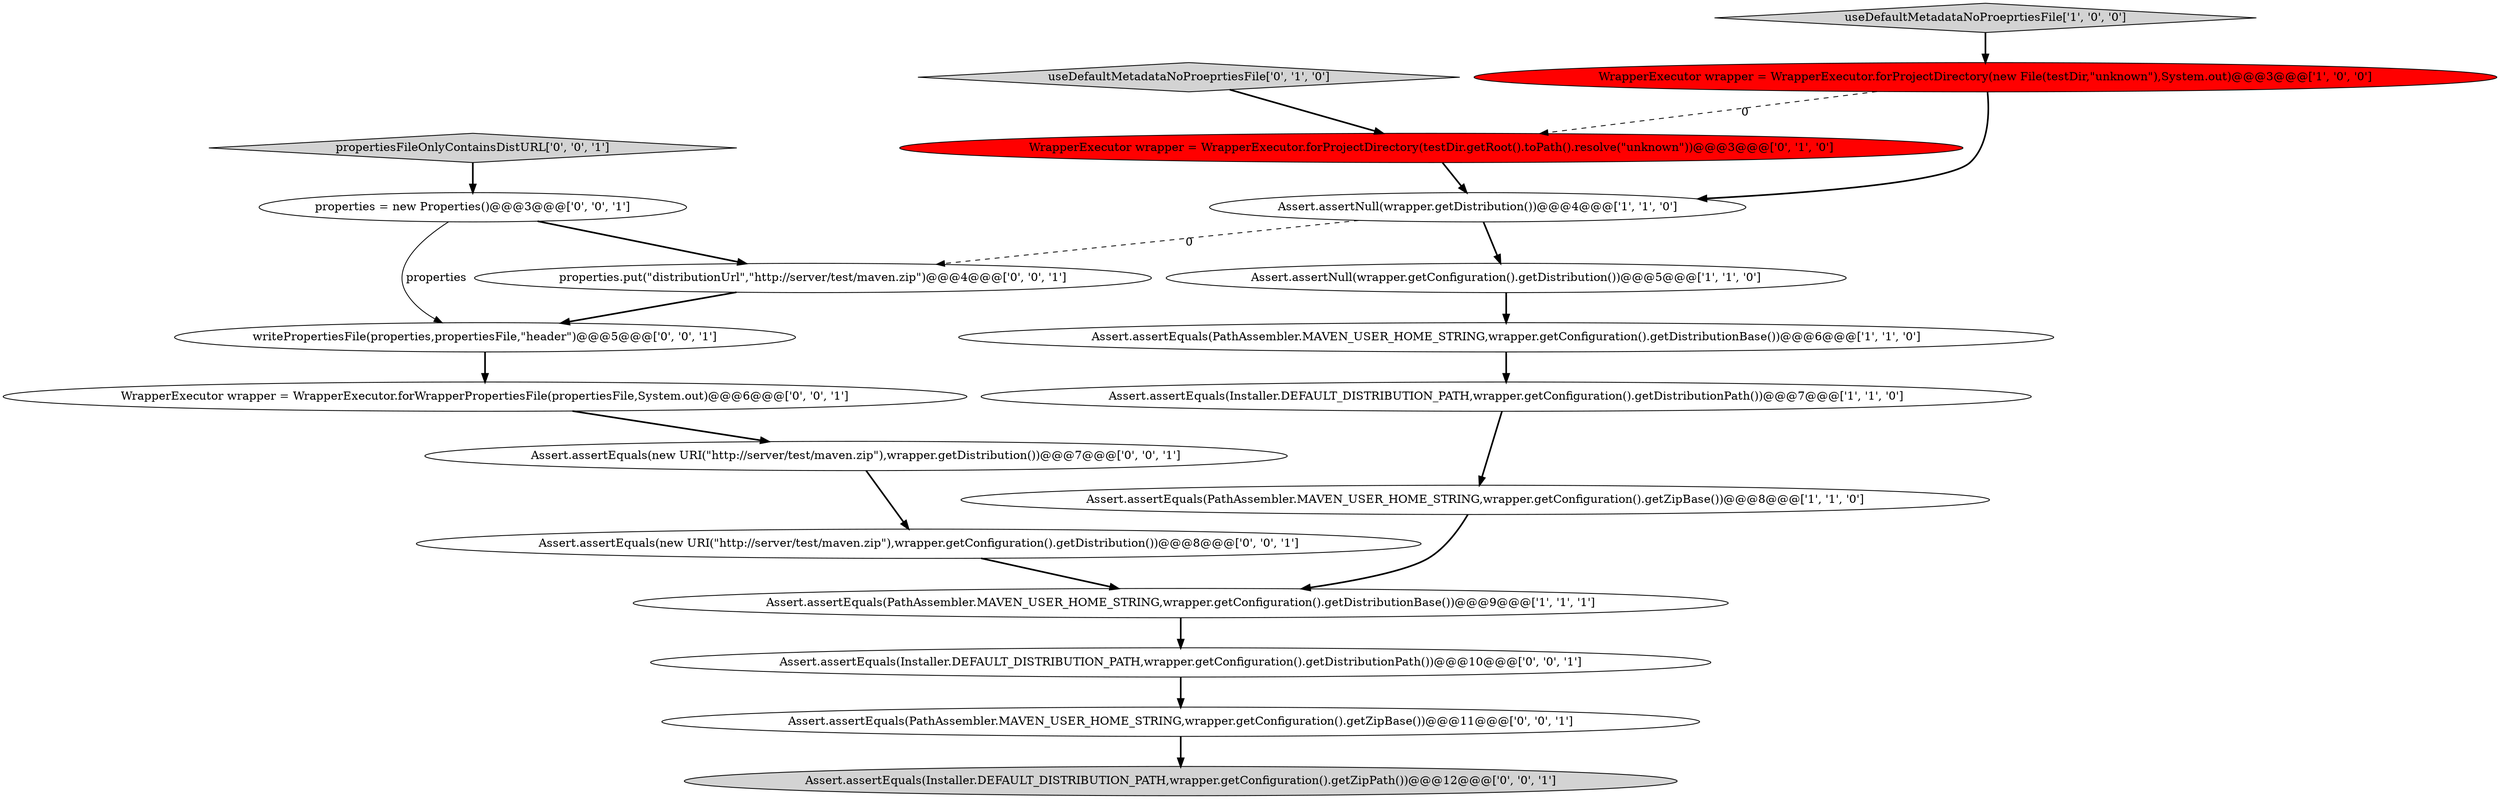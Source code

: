 digraph {
6 [style = filled, label = "WrapperExecutor wrapper = WrapperExecutor.forProjectDirectory(new File(testDir,\"unknown\"),System.out)@@@3@@@['1', '0', '0']", fillcolor = red, shape = ellipse image = "AAA1AAABBB1BBB"];
16 [style = filled, label = "WrapperExecutor wrapper = WrapperExecutor.forWrapperPropertiesFile(propertiesFile,System.out)@@@6@@@['0', '0', '1']", fillcolor = white, shape = ellipse image = "AAA0AAABBB3BBB"];
18 [style = filled, label = "Assert.assertEquals(new URI(\"http://server/test/maven.zip\"),wrapper.getDistribution())@@@7@@@['0', '0', '1']", fillcolor = white, shape = ellipse image = "AAA0AAABBB3BBB"];
7 [style = filled, label = "Assert.assertEquals(PathAssembler.MAVEN_USER_HOME_STRING,wrapper.getConfiguration().getDistributionBase())@@@6@@@['1', '1', '0']", fillcolor = white, shape = ellipse image = "AAA0AAABBB1BBB"];
19 [style = filled, label = "Assert.assertEquals(Installer.DEFAULT_DISTRIBUTION_PATH,wrapper.getConfiguration().getZipPath())@@@12@@@['0', '0', '1']", fillcolor = lightgray, shape = ellipse image = "AAA0AAABBB3BBB"];
0 [style = filled, label = "useDefaultMetadataNoProeprtiesFile['1', '0', '0']", fillcolor = lightgray, shape = diamond image = "AAA0AAABBB1BBB"];
1 [style = filled, label = "Assert.assertEquals(PathAssembler.MAVEN_USER_HOME_STRING,wrapper.getConfiguration().getZipBase())@@@8@@@['1', '1', '0']", fillcolor = white, shape = ellipse image = "AAA0AAABBB1BBB"];
5 [style = filled, label = "Assert.assertEquals(PathAssembler.MAVEN_USER_HOME_STRING,wrapper.getConfiguration().getDistributionBase())@@@9@@@['1', '1', '1']", fillcolor = white, shape = ellipse image = "AAA0AAABBB1BBB"];
2 [style = filled, label = "Assert.assertNull(wrapper.getDistribution())@@@4@@@['1', '1', '0']", fillcolor = white, shape = ellipse image = "AAA0AAABBB1BBB"];
10 [style = filled, label = "properties = new Properties()@@@3@@@['0', '0', '1']", fillcolor = white, shape = ellipse image = "AAA0AAABBB3BBB"];
12 [style = filled, label = "Assert.assertEquals(PathAssembler.MAVEN_USER_HOME_STRING,wrapper.getConfiguration().getZipBase())@@@11@@@['0', '0', '1']", fillcolor = white, shape = ellipse image = "AAA0AAABBB3BBB"];
13 [style = filled, label = "writePropertiesFile(properties,propertiesFile,\"header\")@@@5@@@['0', '0', '1']", fillcolor = white, shape = ellipse image = "AAA0AAABBB3BBB"];
15 [style = filled, label = "properties.put(\"distributionUrl\",\"http://server/test/maven.zip\")@@@4@@@['0', '0', '1']", fillcolor = white, shape = ellipse image = "AAA0AAABBB3BBB"];
3 [style = filled, label = "Assert.assertEquals(Installer.DEFAULT_DISTRIBUTION_PATH,wrapper.getConfiguration().getDistributionPath())@@@7@@@['1', '1', '0']", fillcolor = white, shape = ellipse image = "AAA0AAABBB1BBB"];
17 [style = filled, label = "Assert.assertEquals(Installer.DEFAULT_DISTRIBUTION_PATH,wrapper.getConfiguration().getDistributionPath())@@@10@@@['0', '0', '1']", fillcolor = white, shape = ellipse image = "AAA0AAABBB3BBB"];
8 [style = filled, label = "WrapperExecutor wrapper = WrapperExecutor.forProjectDirectory(testDir.getRoot().toPath().resolve(\"unknown\"))@@@3@@@['0', '1', '0']", fillcolor = red, shape = ellipse image = "AAA1AAABBB2BBB"];
9 [style = filled, label = "useDefaultMetadataNoProeprtiesFile['0', '1', '0']", fillcolor = lightgray, shape = diamond image = "AAA0AAABBB2BBB"];
4 [style = filled, label = "Assert.assertNull(wrapper.getConfiguration().getDistribution())@@@5@@@['1', '1', '0']", fillcolor = white, shape = ellipse image = "AAA0AAABBB1BBB"];
14 [style = filled, label = "Assert.assertEquals(new URI(\"http://server/test/maven.zip\"),wrapper.getConfiguration().getDistribution())@@@8@@@['0', '0', '1']", fillcolor = white, shape = ellipse image = "AAA0AAABBB3BBB"];
11 [style = filled, label = "propertiesFileOnlyContainsDistURL['0', '0', '1']", fillcolor = lightgray, shape = diamond image = "AAA0AAABBB3BBB"];
1->5 [style = bold, label=""];
6->8 [style = dashed, label="0"];
15->13 [style = bold, label=""];
16->18 [style = bold, label=""];
10->15 [style = bold, label=""];
3->1 [style = bold, label=""];
0->6 [style = bold, label=""];
10->13 [style = solid, label="properties"];
9->8 [style = bold, label=""];
5->17 [style = bold, label=""];
2->4 [style = bold, label=""];
13->16 [style = bold, label=""];
7->3 [style = bold, label=""];
4->7 [style = bold, label=""];
6->2 [style = bold, label=""];
2->15 [style = dashed, label="0"];
17->12 [style = bold, label=""];
8->2 [style = bold, label=""];
11->10 [style = bold, label=""];
12->19 [style = bold, label=""];
18->14 [style = bold, label=""];
14->5 [style = bold, label=""];
}
